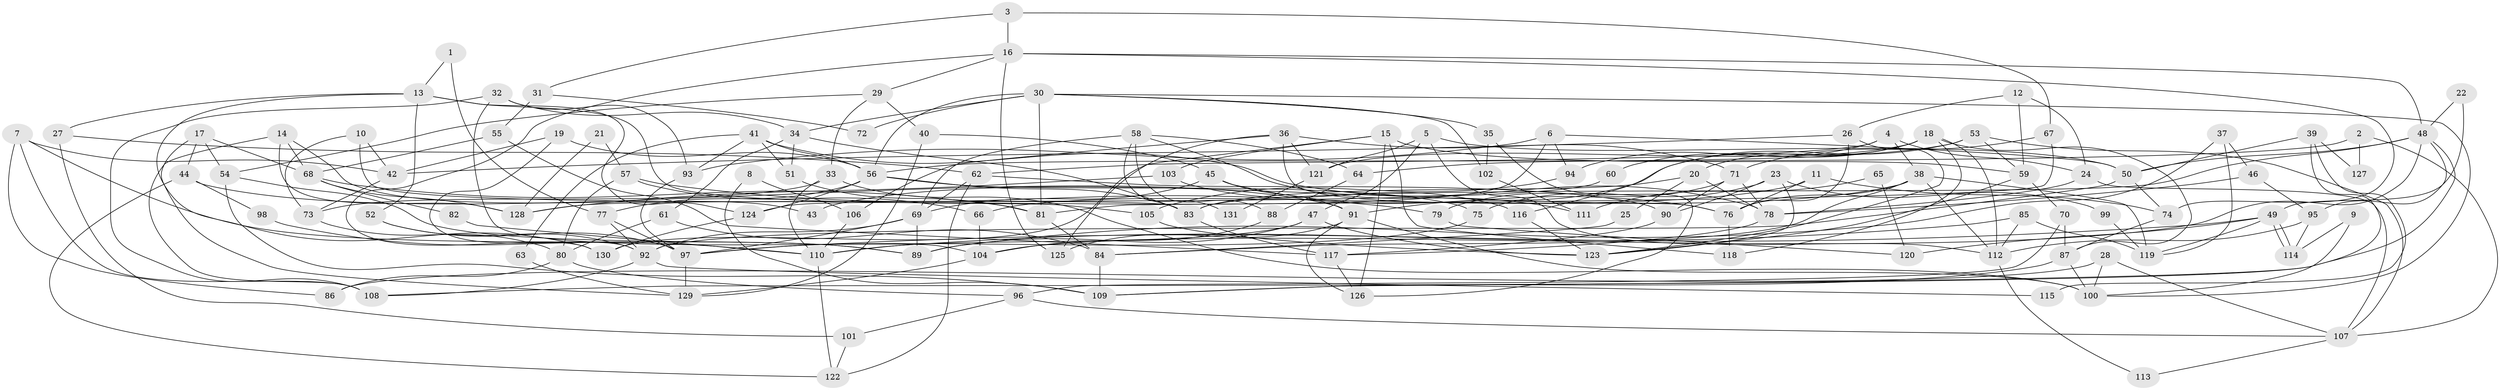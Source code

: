 // coarse degree distribution, {2: 0.12643678160919541, 3: 0.2413793103448276, 7: 0.10344827586206896, 8: 0.08045977011494253, 4: 0.12643678160919541, 5: 0.12643678160919541, 6: 0.13793103448275862, 11: 0.022988505747126436, 9: 0.034482758620689655}
// Generated by graph-tools (version 1.1) at 2025/41/03/06/25 10:41:55]
// undirected, 131 vertices, 262 edges
graph export_dot {
graph [start="1"]
  node [color=gray90,style=filled];
  1;
  2;
  3;
  4;
  5;
  6;
  7;
  8;
  9;
  10;
  11;
  12;
  13;
  14;
  15;
  16;
  17;
  18;
  19;
  20;
  21;
  22;
  23;
  24;
  25;
  26;
  27;
  28;
  29;
  30;
  31;
  32;
  33;
  34;
  35;
  36;
  37;
  38;
  39;
  40;
  41;
  42;
  43;
  44;
  45;
  46;
  47;
  48;
  49;
  50;
  51;
  52;
  53;
  54;
  55;
  56;
  57;
  58;
  59;
  60;
  61;
  62;
  63;
  64;
  65;
  66;
  67;
  68;
  69;
  70;
  71;
  72;
  73;
  74;
  75;
  76;
  77;
  78;
  79;
  80;
  81;
  82;
  83;
  84;
  85;
  86;
  87;
  88;
  89;
  90;
  91;
  92;
  93;
  94;
  95;
  96;
  97;
  98;
  99;
  100;
  101;
  102;
  103;
  104;
  105;
  106;
  107;
  108;
  109;
  110;
  111;
  112;
  113;
  114;
  115;
  116;
  117;
  118;
  119;
  120;
  121;
  122;
  123;
  124;
  125;
  126;
  127;
  128;
  129;
  130;
  131;
  1 -- 13;
  1 -- 77;
  2 -- 107;
  2 -- 56;
  2 -- 127;
  3 -- 16;
  3 -- 67;
  3 -- 31;
  4 -- 94;
  4 -- 62;
  4 -- 24;
  4 -- 38;
  5 -- 112;
  5 -- 50;
  5 -- 47;
  5 -- 121;
  6 -- 93;
  6 -- 50;
  6 -- 94;
  6 -- 124;
  7 -- 108;
  7 -- 89;
  7 -- 42;
  7 -- 86;
  8 -- 106;
  8 -- 109;
  9 -- 100;
  9 -- 114;
  10 -- 73;
  10 -- 83;
  10 -- 42;
  11 -- 76;
  11 -- 74;
  11 -- 66;
  12 -- 24;
  12 -- 26;
  12 -- 59;
  13 -- 124;
  13 -- 130;
  13 -- 27;
  13 -- 52;
  13 -- 105;
  14 -- 68;
  14 -- 108;
  14 -- 43;
  14 -- 128;
  15 -- 130;
  15 -- 126;
  15 -- 59;
  15 -- 103;
  15 -- 118;
  16 -- 48;
  16 -- 125;
  16 -- 29;
  16 -- 74;
  16 -- 130;
  17 -- 129;
  17 -- 44;
  17 -- 54;
  17 -- 68;
  18 -- 20;
  18 -- 118;
  18 -- 60;
  18 -- 87;
  18 -- 112;
  18 -- 116;
  18 -- 121;
  19 -- 92;
  19 -- 42;
  19 -- 56;
  20 -- 83;
  20 -- 78;
  20 -- 25;
  21 -- 57;
  21 -- 128;
  22 -- 49;
  22 -- 48;
  23 -- 123;
  23 -- 75;
  23 -- 90;
  23 -- 99;
  24 -- 107;
  24 -- 78;
  25 -- 84;
  26 -- 42;
  26 -- 76;
  26 -- 123;
  27 -- 101;
  27 -- 62;
  28 -- 107;
  28 -- 100;
  28 -- 86;
  29 -- 33;
  29 -- 40;
  29 -- 54;
  30 -- 34;
  30 -- 56;
  30 -- 35;
  30 -- 72;
  30 -- 81;
  30 -- 100;
  30 -- 102;
  31 -- 55;
  31 -- 72;
  32 -- 104;
  32 -- 34;
  32 -- 93;
  32 -- 108;
  33 -- 100;
  33 -- 110;
  33 -- 73;
  34 -- 61;
  34 -- 51;
  34 -- 83;
  35 -- 126;
  35 -- 102;
  36 -- 121;
  36 -- 71;
  36 -- 76;
  36 -- 106;
  36 -- 125;
  37 -- 46;
  37 -- 89;
  37 -- 119;
  38 -- 119;
  38 -- 43;
  38 -- 76;
  38 -- 84;
  38 -- 112;
  39 -- 50;
  39 -- 109;
  39 -- 115;
  39 -- 127;
  40 -- 45;
  40 -- 129;
  41 -- 56;
  41 -- 93;
  41 -- 51;
  41 -- 63;
  41 -- 78;
  42 -- 73;
  44 -- 122;
  44 -- 91;
  44 -- 98;
  45 -- 76;
  45 -- 69;
  45 -- 91;
  46 -- 78;
  46 -- 95;
  47 -- 123;
  47 -- 89;
  47 -- 110;
  48 -- 50;
  48 -- 83;
  48 -- 95;
  48 -- 104;
  48 -- 108;
  49 -- 114;
  49 -- 114;
  49 -- 97;
  49 -- 119;
  49 -- 120;
  50 -- 74;
  50 -- 92;
  51 -- 81;
  52 -- 92;
  52 -- 97;
  53 -- 91;
  53 -- 59;
  53 -- 64;
  53 -- 107;
  54 -- 89;
  54 -- 109;
  55 -- 117;
  55 -- 68;
  56 -- 83;
  56 -- 75;
  56 -- 77;
  56 -- 124;
  57 -- 66;
  57 -- 80;
  57 -- 79;
  58 -- 88;
  58 -- 69;
  58 -- 64;
  58 -- 111;
  58 -- 131;
  59 -- 70;
  59 -- 123;
  60 -- 128;
  61 -- 80;
  61 -- 84;
  62 -- 69;
  62 -- 90;
  62 -- 122;
  63 -- 129;
  64 -- 88;
  65 -- 120;
  65 -- 111;
  66 -- 104;
  67 -- 81;
  67 -- 71;
  68 -- 128;
  68 -- 81;
  68 -- 82;
  69 -- 97;
  69 -- 89;
  69 -- 92;
  70 -- 87;
  70 -- 96;
  71 -- 90;
  71 -- 78;
  71 -- 79;
  73 -- 80;
  74 -- 87;
  75 -- 97;
  76 -- 118;
  77 -- 92;
  77 -- 97;
  78 -- 117;
  79 -- 120;
  80 -- 86;
  80 -- 96;
  81 -- 84;
  82 -- 110;
  83 -- 117;
  84 -- 109;
  85 -- 119;
  85 -- 112;
  85 -- 110;
  87 -- 109;
  87 -- 100;
  88 -- 104;
  90 -- 117;
  91 -- 100;
  91 -- 125;
  91 -- 126;
  92 -- 108;
  92 -- 115;
  93 -- 97;
  94 -- 105;
  95 -- 112;
  95 -- 114;
  96 -- 101;
  96 -- 107;
  97 -- 129;
  98 -- 110;
  99 -- 119;
  101 -- 122;
  102 -- 111;
  103 -- 116;
  103 -- 128;
  104 -- 129;
  105 -- 123;
  106 -- 110;
  107 -- 113;
  110 -- 122;
  112 -- 113;
  116 -- 123;
  117 -- 126;
  121 -- 131;
  124 -- 130;
}
